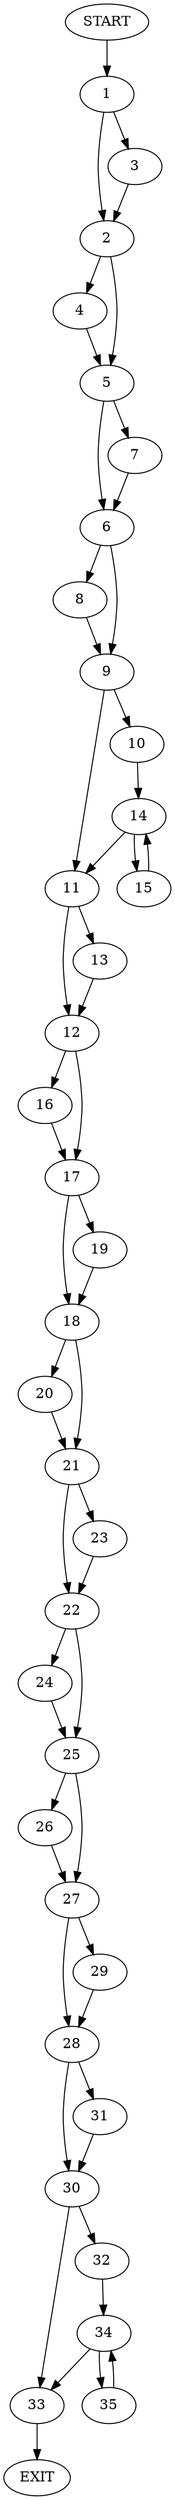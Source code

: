 digraph {
0 [label="START"]
36 [label="EXIT"]
0 -> 1
1 -> 2
1 -> 3
3 -> 2
2 -> 4
2 -> 5
5 -> 6
5 -> 7
4 -> 5
7 -> 6
6 -> 8
6 -> 9
9 -> 10
9 -> 11
8 -> 9
11 -> 12
11 -> 13
10 -> 14
14 -> 15
14 -> 11
15 -> 14
13 -> 12
12 -> 16
12 -> 17
16 -> 17
17 -> 18
17 -> 19
19 -> 18
18 -> 20
18 -> 21
20 -> 21
21 -> 22
21 -> 23
23 -> 22
22 -> 24
22 -> 25
24 -> 25
25 -> 26
25 -> 27
26 -> 27
27 -> 28
27 -> 29
29 -> 28
28 -> 30
28 -> 31
31 -> 30
30 -> 32
30 -> 33
32 -> 34
33 -> 36
34 -> 35
34 -> 33
35 -> 34
}
